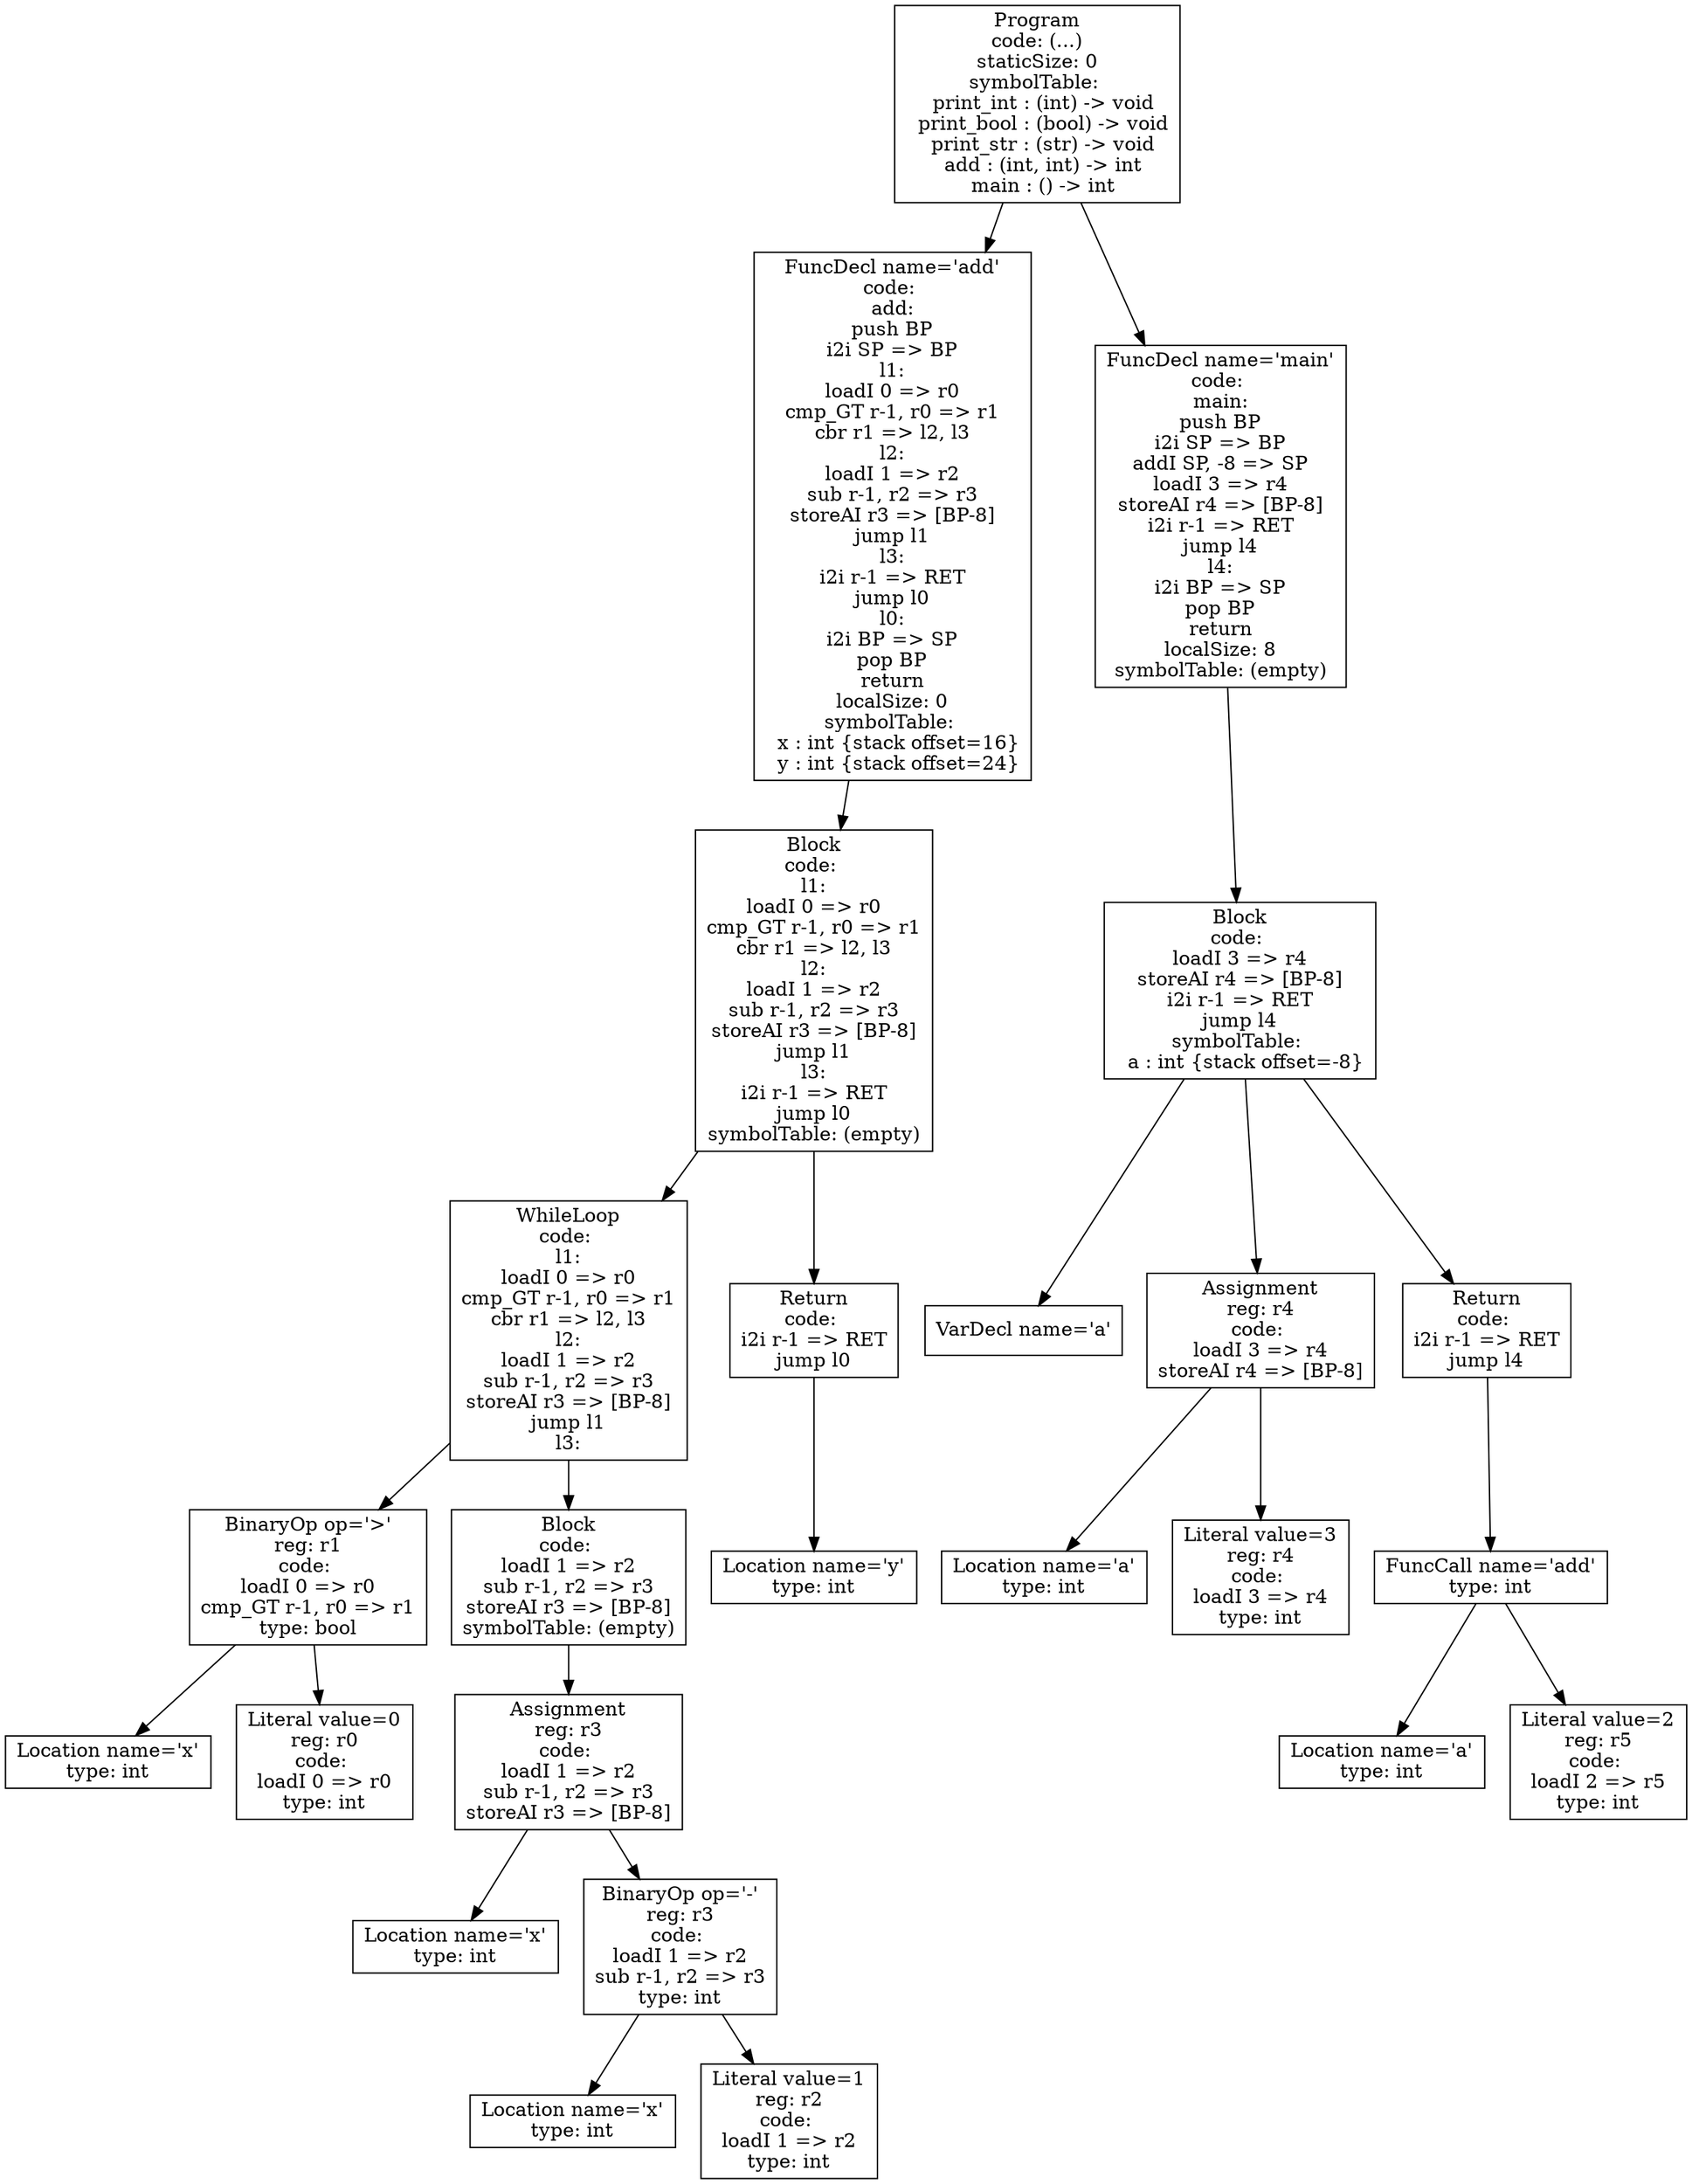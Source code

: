digraph AST {
5 [shape=box, label="Location name='x'\ntype: int"];
6 [shape=box, label="Literal value=0\nreg: r0\ncode: \nloadI 0 => r0\ntype: int"];
4 [shape=box, label="BinaryOp op='>'\nreg: r1\ncode: \nloadI 0 => r0\ncmp_GT r-1, r0 => r1\ntype: bool"];
4 -> 5;
4 -> 6;
9 [shape=box, label="Location name='x'\ntype: int"];
11 [shape=box, label="Location name='x'\ntype: int"];
12 [shape=box, label="Literal value=1\nreg: r2\ncode: \nloadI 1 => r2\ntype: int"];
10 [shape=box, label="BinaryOp op='-'\nreg: r3\ncode: \nloadI 1 => r2\nsub r-1, r2 => r3\ntype: int"];
10 -> 11;
10 -> 12;
8 [shape=box, label="Assignment\nreg: r3\ncode: \nloadI 1 => r2\nsub r-1, r2 => r3\nstoreAI r3 => [BP-8]"];
8 -> 9;
8 -> 10;
7 [shape=box, label="Block\ncode: \nloadI 1 => r2\nsub r-1, r2 => r3\nstoreAI r3 => [BP-8]\nsymbolTable: (empty)"];
7 -> 8;
3 [shape=box, label="WhileLoop\ncode: \nl1:\nloadI 0 => r0\ncmp_GT r-1, r0 => r1\ncbr r1 => l2, l3\nl2:\nloadI 1 => r2\nsub r-1, r2 => r3\nstoreAI r3 => [BP-8]\njump l1\nl3:"];
3 -> 4;
3 -> 7;
14 [shape=box, label="Location name='y'\ntype: int"];
13 [shape=box, label="Return\ncode: \ni2i r-1 => RET\njump l0"];
13 -> 14;
2 [shape=box, label="Block\ncode: \nl1:\nloadI 0 => r0\ncmp_GT r-1, r0 => r1\ncbr r1 => l2, l3\nl2:\nloadI 1 => r2\nsub r-1, r2 => r3\nstoreAI r3 => [BP-8]\njump l1\nl3:\ni2i r-1 => RET\njump l0\nsymbolTable: (empty)"];
2 -> 3;
2 -> 13;
1 [shape=box, label="FuncDecl name='add'\ncode: \nadd:\npush BP\ni2i SP => BP\nl1:\nloadI 0 => r0\ncmp_GT r-1, r0 => r1\ncbr r1 => l2, l3\nl2:\nloadI 1 => r2\nsub r-1, r2 => r3\nstoreAI r3 => [BP-8]\njump l1\nl3:\ni2i r-1 => RET\njump l0\nl0:\ni2i BP => SP\npop BP\nreturn\nlocalSize: 0\nsymbolTable: \n  x : int {stack offset=16}\n  y : int {stack offset=24}"];
1 -> 2;
17 [shape=box, label="VarDecl name='a'"];
19 [shape=box, label="Location name='a'\ntype: int"];
20 [shape=box, label="Literal value=3\nreg: r4\ncode: \nloadI 3 => r4\ntype: int"];
18 [shape=box, label="Assignment\nreg: r4\ncode: \nloadI 3 => r4\nstoreAI r4 => [BP-8]"];
18 -> 19;
18 -> 20;
23 [shape=box, label="Location name='a'\ntype: int"];
24 [shape=box, label="Literal value=2\nreg: r5\ncode: \nloadI 2 => r5\ntype: int"];
22 [shape=box, label="FuncCall name='add'\ntype: int"];
22 -> 23;
22 -> 24;
21 [shape=box, label="Return\ncode: \ni2i r-1 => RET\njump l4"];
21 -> 22;
16 [shape=box, label="Block\ncode: \nloadI 3 => r4\nstoreAI r4 => [BP-8]\ni2i r-1 => RET\njump l4\nsymbolTable: \n  a : int {stack offset=-8}"];
16 -> 17;
16 -> 18;
16 -> 21;
15 [shape=box, label="FuncDecl name='main'\ncode: \nmain:\npush BP\ni2i SP => BP\naddI SP, -8 => SP\nloadI 3 => r4\nstoreAI r4 => [BP-8]\ni2i r-1 => RET\njump l4\nl4:\ni2i BP => SP\npop BP\nreturn\nlocalSize: 8\nsymbolTable: (empty)"];
15 -> 16;
0 [shape=box, label="Program\ncode: (...)\nstaticSize: 0\nsymbolTable: \n  print_int : (int) -> void\n  print_bool : (bool) -> void\n  print_str : (str) -> void\n  add : (int, int) -> int\n  main : () -> int"];
0 -> 1;
0 -> 15;
}
